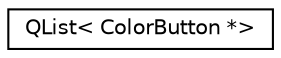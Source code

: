digraph "类继承关系图"
{
  edge [fontname="Helvetica",fontsize="10",labelfontname="Helvetica",labelfontsize="10"];
  node [fontname="Helvetica",fontsize="10",shape=record];
  rankdir="LR";
  Node0 [label="QList\< ColorButton *\>",height=0.2,width=0.4,color="black", fillcolor="white", style="filled",URL="$class_q_list.html"];
}
